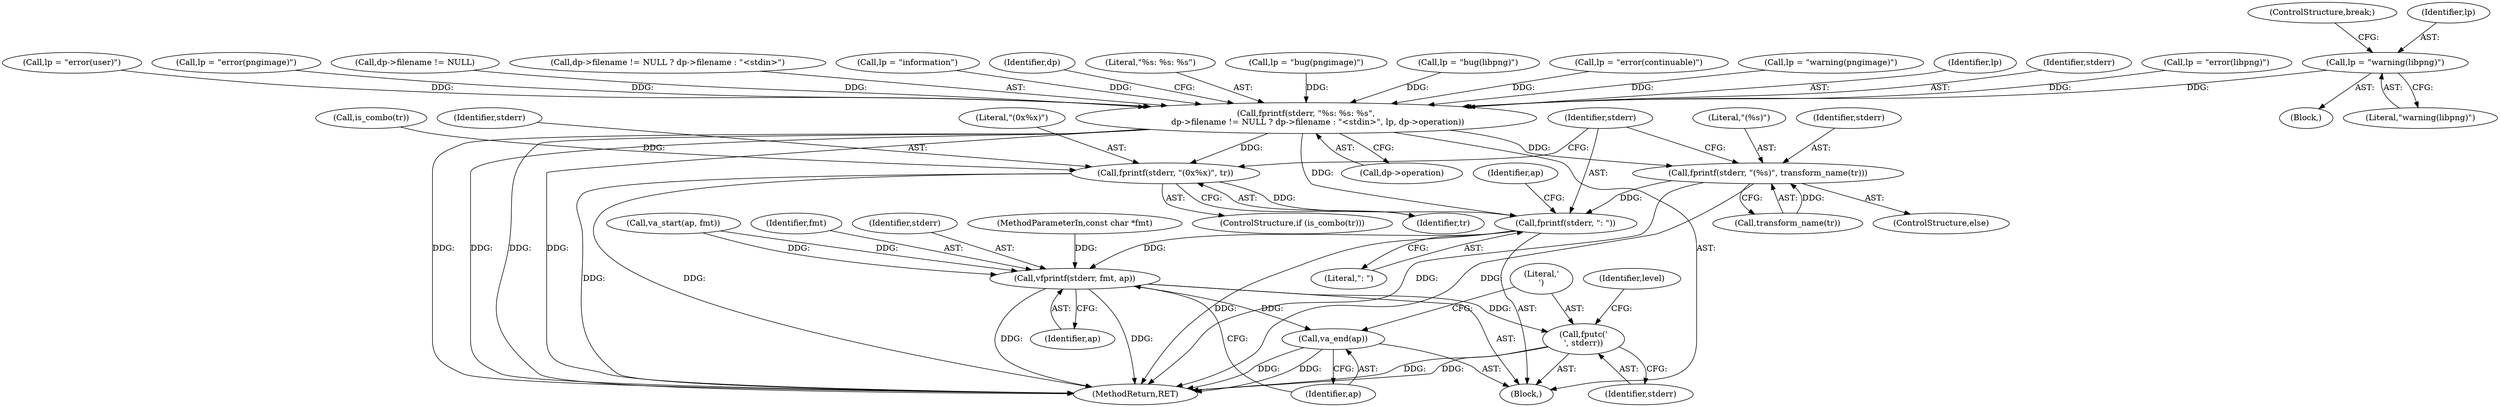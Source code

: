 digraph "0_Android_9d4853418ab2f754c2b63e091c29c5529b8b86ca_22@pointer" {
"1000138" [label="(Call,lp = \"warning(libpng)\")"];
"1000182" [label="(Call,fprintf(stderr, \"%s: %s: %s\",\n         dp->filename != NULL ? dp->filename : \"<stdin>\", lp, dp->operation))"];
"1000215" [label="(Call,fprintf(stderr, \"(0x%x)\", tr))"];
"1000225" [label="(Call,fprintf(stderr, \": \"))"];
"1000231" [label="(Call,vfprintf(stderr, fmt, ap))"];
"1000235" [label="(Call,va_end(ap))"];
"1000237" [label="(Call,fputc('\n', stderr))"];
"1000220" [label="(Call,fprintf(stderr, \"(%s)\", transform_name(tr)))"];
"1000226" [label="(Identifier,stderr)"];
"1000195" [label="(Identifier,lp)"];
"1000228" [label="(Call,va_start(ap, fmt))"];
"1000141" [label="(ControlStructure,break;)"];
"1000138" [label="(Call,lp = \"warning(libpng)\")"];
"1000237" [label="(Call,fputc('\n', stderr))"];
"1000140" [label="(Literal,\"warning(libpng)\")"];
"1000183" [label="(Identifier,stderr)"];
"1000153" [label="(Call,lp = \"error(libpng)\")"];
"1000168" [label="(Call,lp = \"error(user)\")"];
"1000235" [label="(Call,va_end(ap))"];
"1000163" [label="(Call,lp = \"error(pngimage)\")"];
"1000227" [label="(Literal,\": \")"];
"1000186" [label="(Call,dp->filename != NULL)"];
"1000223" [label="(Call,transform_name(tr))"];
"1000216" [label="(Identifier,stderr)"];
"1000233" [label="(Identifier,fmt)"];
"1000239" [label="(Identifier,stderr)"];
"1000219" [label="(ControlStructure,else)"];
"1000232" [label="(Identifier,stderr)"];
"1000185" [label="(Call,dp->filename != NULL ? dp->filename : \"<stdin>\")"];
"1000131" [label="(Block,)"];
"1000222" [label="(Literal,\"(%s)\")"];
"1000260" [label="(MethodReturn,RET)"];
"1000133" [label="(Call,lp = \"information\")"];
"1000229" [label="(Identifier,ap)"];
"1000107" [label="(MethodParameterIn,const char *fmt)"];
"1000202" [label="(Identifier,dp)"];
"1000221" [label="(Identifier,stderr)"];
"1000184" [label="(Literal,\"%s: %s: %s\")"];
"1000220" [label="(Call,fprintf(stderr, \"(%s)\", transform_name(tr)))"];
"1000126" [label="(Block,)"];
"1000196" [label="(Call,dp->operation)"];
"1000238" [label="(Literal,'\n')"];
"1000225" [label="(Call,fprintf(stderr, \": \"))"];
"1000178" [label="(Call,lp = \"bug(pngimage)\")"];
"1000158" [label="(Call,lp = \"bug(libpng)\")"];
"1000231" [label="(Call,vfprintf(stderr, fmt, ap))"];
"1000139" [label="(Identifier,lp)"];
"1000212" [label="(ControlStructure,if (is_combo(tr)))"];
"1000236" [label="(Identifier,ap)"];
"1000217" [label="(Literal,\"(0x%x)\")"];
"1000234" [label="(Identifier,ap)"];
"1000148" [label="(Call,lp = \"error(continuable)\")"];
"1000143" [label="(Call,lp = \"warning(pngimage)\")"];
"1000243" [label="(Identifier,level)"];
"1000218" [label="(Identifier,tr)"];
"1000182" [label="(Call,fprintf(stderr, \"%s: %s: %s\",\n         dp->filename != NULL ? dp->filename : \"<stdin>\", lp, dp->operation))"];
"1000213" [label="(Call,is_combo(tr))"];
"1000215" [label="(Call,fprintf(stderr, \"(0x%x)\", tr))"];
"1000138" -> "1000131"  [label="AST: "];
"1000138" -> "1000140"  [label="CFG: "];
"1000139" -> "1000138"  [label="AST: "];
"1000140" -> "1000138"  [label="AST: "];
"1000141" -> "1000138"  [label="CFG: "];
"1000138" -> "1000182"  [label="DDG: "];
"1000182" -> "1000126"  [label="AST: "];
"1000182" -> "1000196"  [label="CFG: "];
"1000183" -> "1000182"  [label="AST: "];
"1000184" -> "1000182"  [label="AST: "];
"1000185" -> "1000182"  [label="AST: "];
"1000195" -> "1000182"  [label="AST: "];
"1000196" -> "1000182"  [label="AST: "];
"1000202" -> "1000182"  [label="CFG: "];
"1000182" -> "1000260"  [label="DDG: "];
"1000182" -> "1000260"  [label="DDG: "];
"1000182" -> "1000260"  [label="DDG: "];
"1000182" -> "1000260"  [label="DDG: "];
"1000186" -> "1000182"  [label="DDG: "];
"1000158" -> "1000182"  [label="DDG: "];
"1000163" -> "1000182"  [label="DDG: "];
"1000168" -> "1000182"  [label="DDG: "];
"1000178" -> "1000182"  [label="DDG: "];
"1000148" -> "1000182"  [label="DDG: "];
"1000153" -> "1000182"  [label="DDG: "];
"1000143" -> "1000182"  [label="DDG: "];
"1000133" -> "1000182"  [label="DDG: "];
"1000182" -> "1000215"  [label="DDG: "];
"1000182" -> "1000220"  [label="DDG: "];
"1000182" -> "1000225"  [label="DDG: "];
"1000215" -> "1000212"  [label="AST: "];
"1000215" -> "1000218"  [label="CFG: "];
"1000216" -> "1000215"  [label="AST: "];
"1000217" -> "1000215"  [label="AST: "];
"1000218" -> "1000215"  [label="AST: "];
"1000226" -> "1000215"  [label="CFG: "];
"1000215" -> "1000260"  [label="DDG: "];
"1000215" -> "1000260"  [label="DDG: "];
"1000213" -> "1000215"  [label="DDG: "];
"1000215" -> "1000225"  [label="DDG: "];
"1000225" -> "1000126"  [label="AST: "];
"1000225" -> "1000227"  [label="CFG: "];
"1000226" -> "1000225"  [label="AST: "];
"1000227" -> "1000225"  [label="AST: "];
"1000229" -> "1000225"  [label="CFG: "];
"1000225" -> "1000260"  [label="DDG: "];
"1000220" -> "1000225"  [label="DDG: "];
"1000225" -> "1000231"  [label="DDG: "];
"1000231" -> "1000126"  [label="AST: "];
"1000231" -> "1000234"  [label="CFG: "];
"1000232" -> "1000231"  [label="AST: "];
"1000233" -> "1000231"  [label="AST: "];
"1000234" -> "1000231"  [label="AST: "];
"1000236" -> "1000231"  [label="CFG: "];
"1000231" -> "1000260"  [label="DDG: "];
"1000231" -> "1000260"  [label="DDG: "];
"1000228" -> "1000231"  [label="DDG: "];
"1000228" -> "1000231"  [label="DDG: "];
"1000107" -> "1000231"  [label="DDG: "];
"1000231" -> "1000235"  [label="DDG: "];
"1000231" -> "1000237"  [label="DDG: "];
"1000235" -> "1000126"  [label="AST: "];
"1000235" -> "1000236"  [label="CFG: "];
"1000236" -> "1000235"  [label="AST: "];
"1000238" -> "1000235"  [label="CFG: "];
"1000235" -> "1000260"  [label="DDG: "];
"1000235" -> "1000260"  [label="DDG: "];
"1000237" -> "1000126"  [label="AST: "];
"1000237" -> "1000239"  [label="CFG: "];
"1000238" -> "1000237"  [label="AST: "];
"1000239" -> "1000237"  [label="AST: "];
"1000243" -> "1000237"  [label="CFG: "];
"1000237" -> "1000260"  [label="DDG: "];
"1000237" -> "1000260"  [label="DDG: "];
"1000220" -> "1000219"  [label="AST: "];
"1000220" -> "1000223"  [label="CFG: "];
"1000221" -> "1000220"  [label="AST: "];
"1000222" -> "1000220"  [label="AST: "];
"1000223" -> "1000220"  [label="AST: "];
"1000226" -> "1000220"  [label="CFG: "];
"1000220" -> "1000260"  [label="DDG: "];
"1000220" -> "1000260"  [label="DDG: "];
"1000223" -> "1000220"  [label="DDG: "];
}
